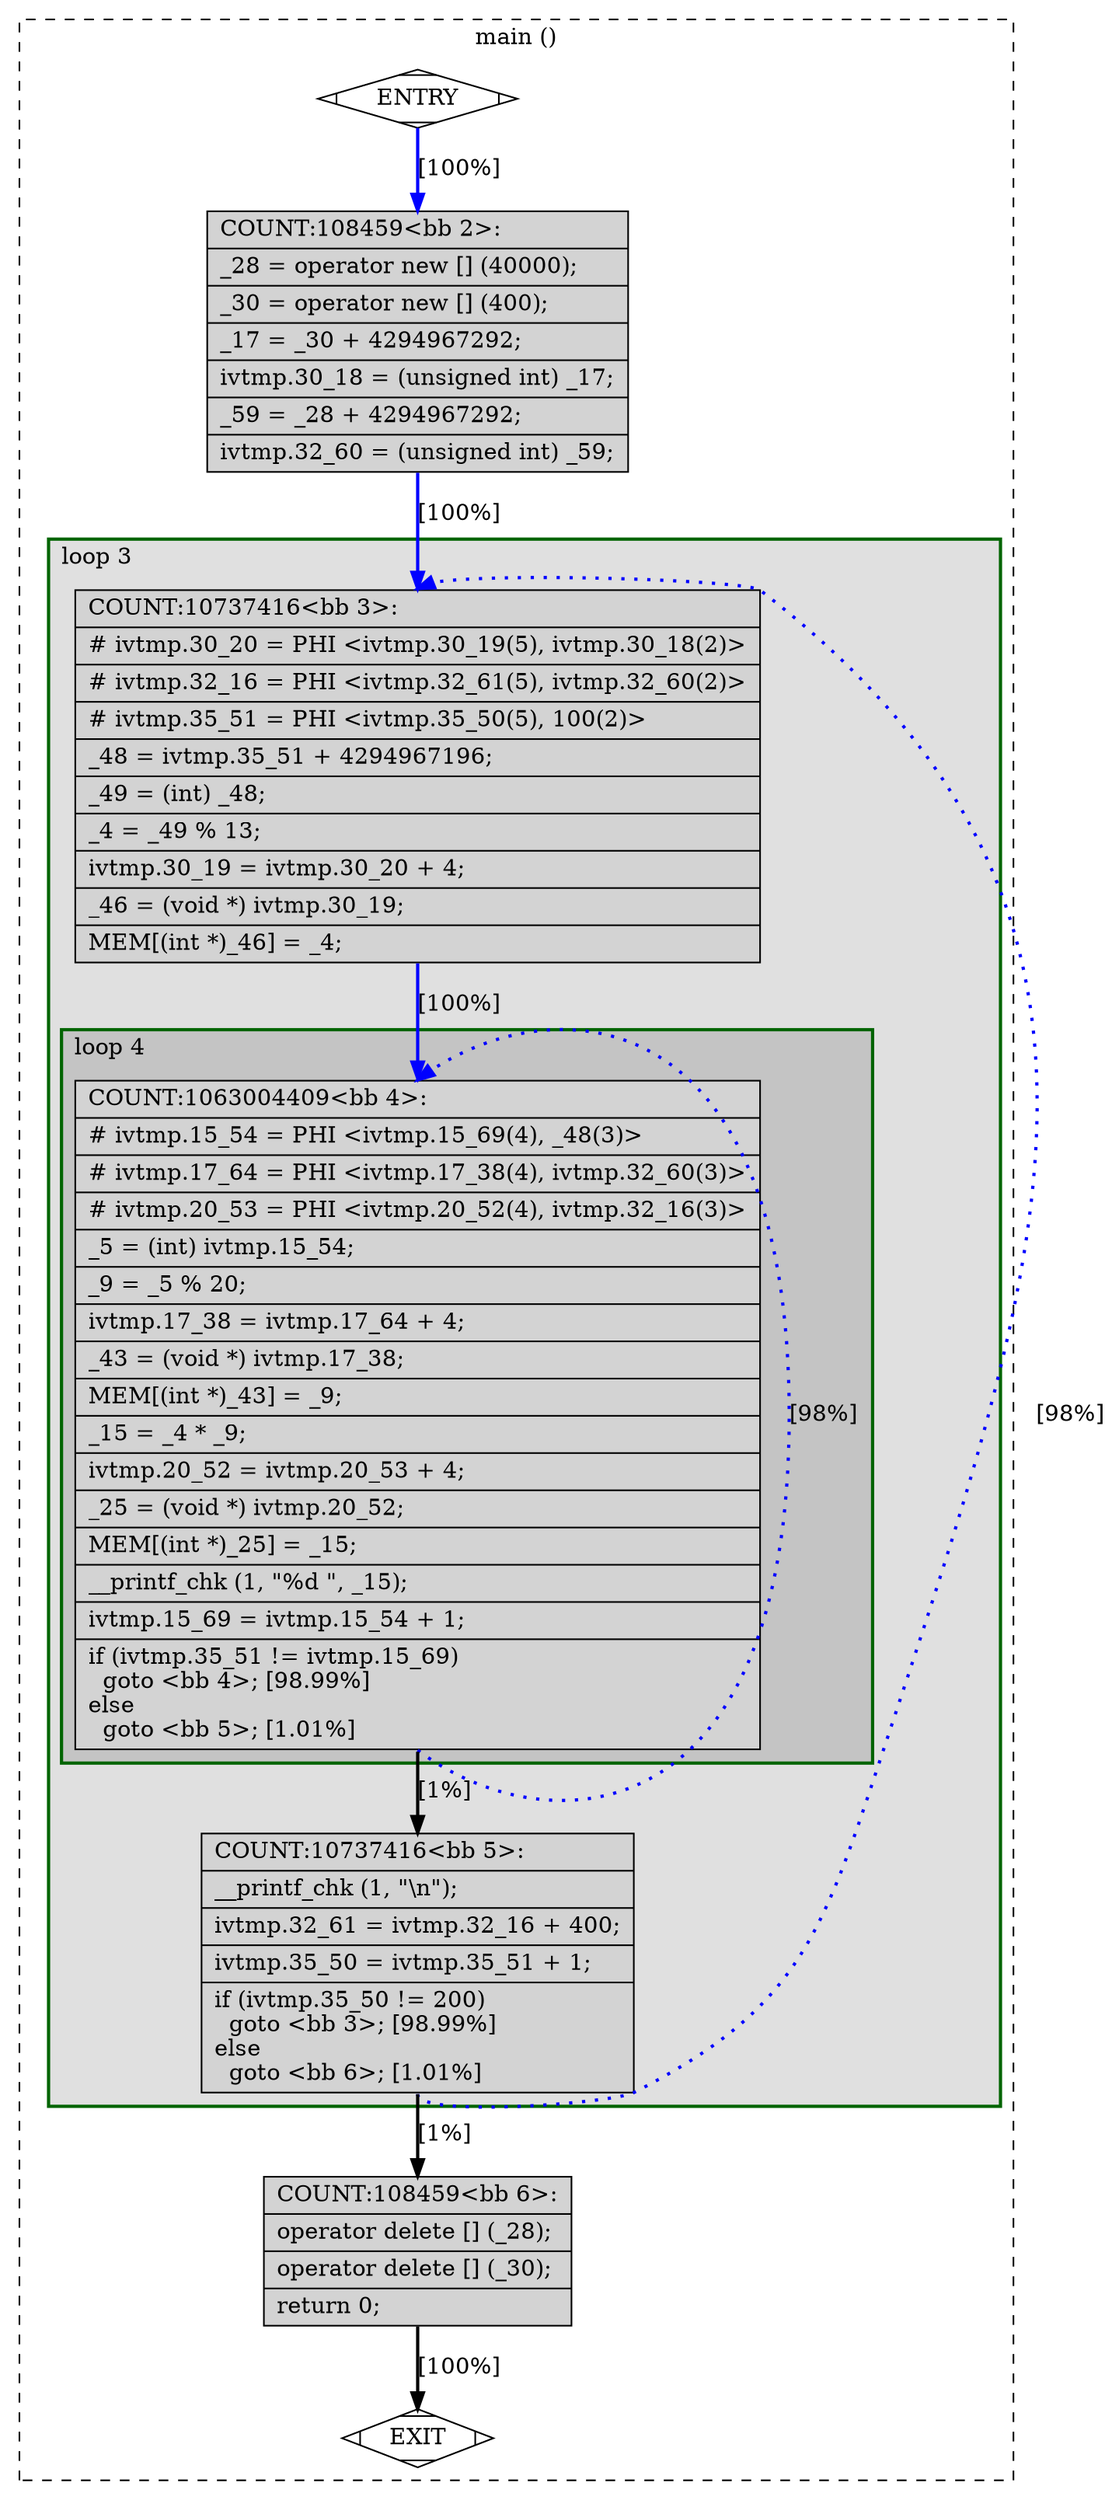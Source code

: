 digraph "a-matmul-v2.cpp.200t.widening_mul" {
overlap=false;
subgraph "cluster_main" {
	style="dashed";
	color="black";
	label="main ()";
	subgraph cluster_30_3 {
	style="filled";
	color="darkgreen";
	fillcolor="grey88";
	label="loop 3";
	labeljust=l;
	penwidth=2;
	subgraph cluster_30_4 {
	style="filled";
	color="darkgreen";
	fillcolor="grey77";
	label="loop 4";
	labeljust=l;
	penwidth=2;
	fn_30_basic_block_4 [shape=record,style=filled,fillcolor=lightgrey,label="{COUNT:1063004409\<bb\ 4\>:\l\
|#\ ivtmp.15_54\ =\ PHI\ \<ivtmp.15_69(4),\ _48(3)\>\l\
|#\ ivtmp.17_64\ =\ PHI\ \<ivtmp.17_38(4),\ ivtmp.32_60(3)\>\l\
|#\ ivtmp.20_53\ =\ PHI\ \<ivtmp.20_52(4),\ ivtmp.32_16(3)\>\l\
|_5\ =\ (int)\ ivtmp.15_54;\l\
|_9\ =\ _5\ %\ 20;\l\
|ivtmp.17_38\ =\ ivtmp.17_64\ +\ 4;\l\
|_43\ =\ (void\ *)\ ivtmp.17_38;\l\
|MEM[(int\ *)_43]\ =\ _9;\l\
|_15\ =\ _4\ *\ _9;\l\
|ivtmp.20_52\ =\ ivtmp.20_53\ +\ 4;\l\
|_25\ =\ (void\ *)\ ivtmp.20_52;\l\
|MEM[(int\ *)_25]\ =\ _15;\l\
|__printf_chk\ (1,\ \"%d\ \",\ _15);\l\
|ivtmp.15_69\ =\ ivtmp.15_54\ +\ 1;\l\
|if\ (ivtmp.35_51\ !=\ ivtmp.15_69)\l\
\ \ goto\ \<bb\ 4\>;\ [98.99%]\l\
else\l\
\ \ goto\ \<bb\ 5\>;\ [1.01%]\l\
}"];

	}
	fn_30_basic_block_3 [shape=record,style=filled,fillcolor=lightgrey,label="{COUNT:10737416\<bb\ 3\>:\l\
|#\ ivtmp.30_20\ =\ PHI\ \<ivtmp.30_19(5),\ ivtmp.30_18(2)\>\l\
|#\ ivtmp.32_16\ =\ PHI\ \<ivtmp.32_61(5),\ ivtmp.32_60(2)\>\l\
|#\ ivtmp.35_51\ =\ PHI\ \<ivtmp.35_50(5),\ 100(2)\>\l\
|_48\ =\ ivtmp.35_51\ +\ 4294967196;\l\
|_49\ =\ (int)\ _48;\l\
|_4\ =\ _49\ %\ 13;\l\
|ivtmp.30_19\ =\ ivtmp.30_20\ +\ 4;\l\
|_46\ =\ (void\ *)\ ivtmp.30_19;\l\
|MEM[(int\ *)_46]\ =\ _4;\l\
}"];

	fn_30_basic_block_5 [shape=record,style=filled,fillcolor=lightgrey,label="{COUNT:10737416\<bb\ 5\>:\l\
|__printf_chk\ (1,\ \"\\n\");\l\
|ivtmp.32_61\ =\ ivtmp.32_16\ +\ 400;\l\
|ivtmp.35_50\ =\ ivtmp.35_51\ +\ 1;\l\
|if\ (ivtmp.35_50\ !=\ 200)\l\
\ \ goto\ \<bb\ 3\>;\ [98.99%]\l\
else\l\
\ \ goto\ \<bb\ 6\>;\ [1.01%]\l\
}"];

	}
	fn_30_basic_block_0 [shape=Mdiamond,style=filled,fillcolor=white,label="ENTRY"];

	fn_30_basic_block_1 [shape=Mdiamond,style=filled,fillcolor=white,label="EXIT"];

	fn_30_basic_block_2 [shape=record,style=filled,fillcolor=lightgrey,label="{COUNT:108459\<bb\ 2\>:\l\
|_28\ =\ operator\ new\ []\ (40000);\l\
|_30\ =\ operator\ new\ []\ (400);\l\
|_17\ =\ _30\ +\ 4294967292;\l\
|ivtmp.30_18\ =\ (unsigned\ int)\ _17;\l\
|_59\ =\ _28\ +\ 4294967292;\l\
|ivtmp.32_60\ =\ (unsigned\ int)\ _59;\l\
}"];

	fn_30_basic_block_6 [shape=record,style=filled,fillcolor=lightgrey,label="{COUNT:108459\<bb\ 6\>:\l\
|operator\ delete\ []\ (_28);\l\
|operator\ delete\ []\ (_30);\l\
|return\ 0;\l\
}"];

	fn_30_basic_block_0:s -> fn_30_basic_block_2:n [style="solid,bold",color=blue,weight=100,constraint=true,label="[100%]"];
	fn_30_basic_block_2:s -> fn_30_basic_block_3:n [style="solid,bold",color=blue,weight=100,constraint=true,label="[100%]"];
	fn_30_basic_block_3:s -> fn_30_basic_block_4:n [style="solid,bold",color=blue,weight=100,constraint=true,label="[100%]"];
	fn_30_basic_block_4:s -> fn_30_basic_block_4:n [style="dotted,bold",color=blue,weight=10,constraint=false,label="[98%]"];
	fn_30_basic_block_4:s -> fn_30_basic_block_5:n [style="solid,bold",color=black,weight=10,constraint=true,label="[1%]"];
	fn_30_basic_block_5:s -> fn_30_basic_block_3:n [style="dotted,bold",color=blue,weight=10,constraint=false,label="[98%]"];
	fn_30_basic_block_5:s -> fn_30_basic_block_6:n [style="solid,bold",color=black,weight=10,constraint=true,label="[1%]"];
	fn_30_basic_block_6:s -> fn_30_basic_block_1:n [style="solid,bold",color=black,weight=10,constraint=true,label="[100%]"];
	fn_30_basic_block_0:s -> fn_30_basic_block_1:n [style="invis",constraint=true];
}
}
